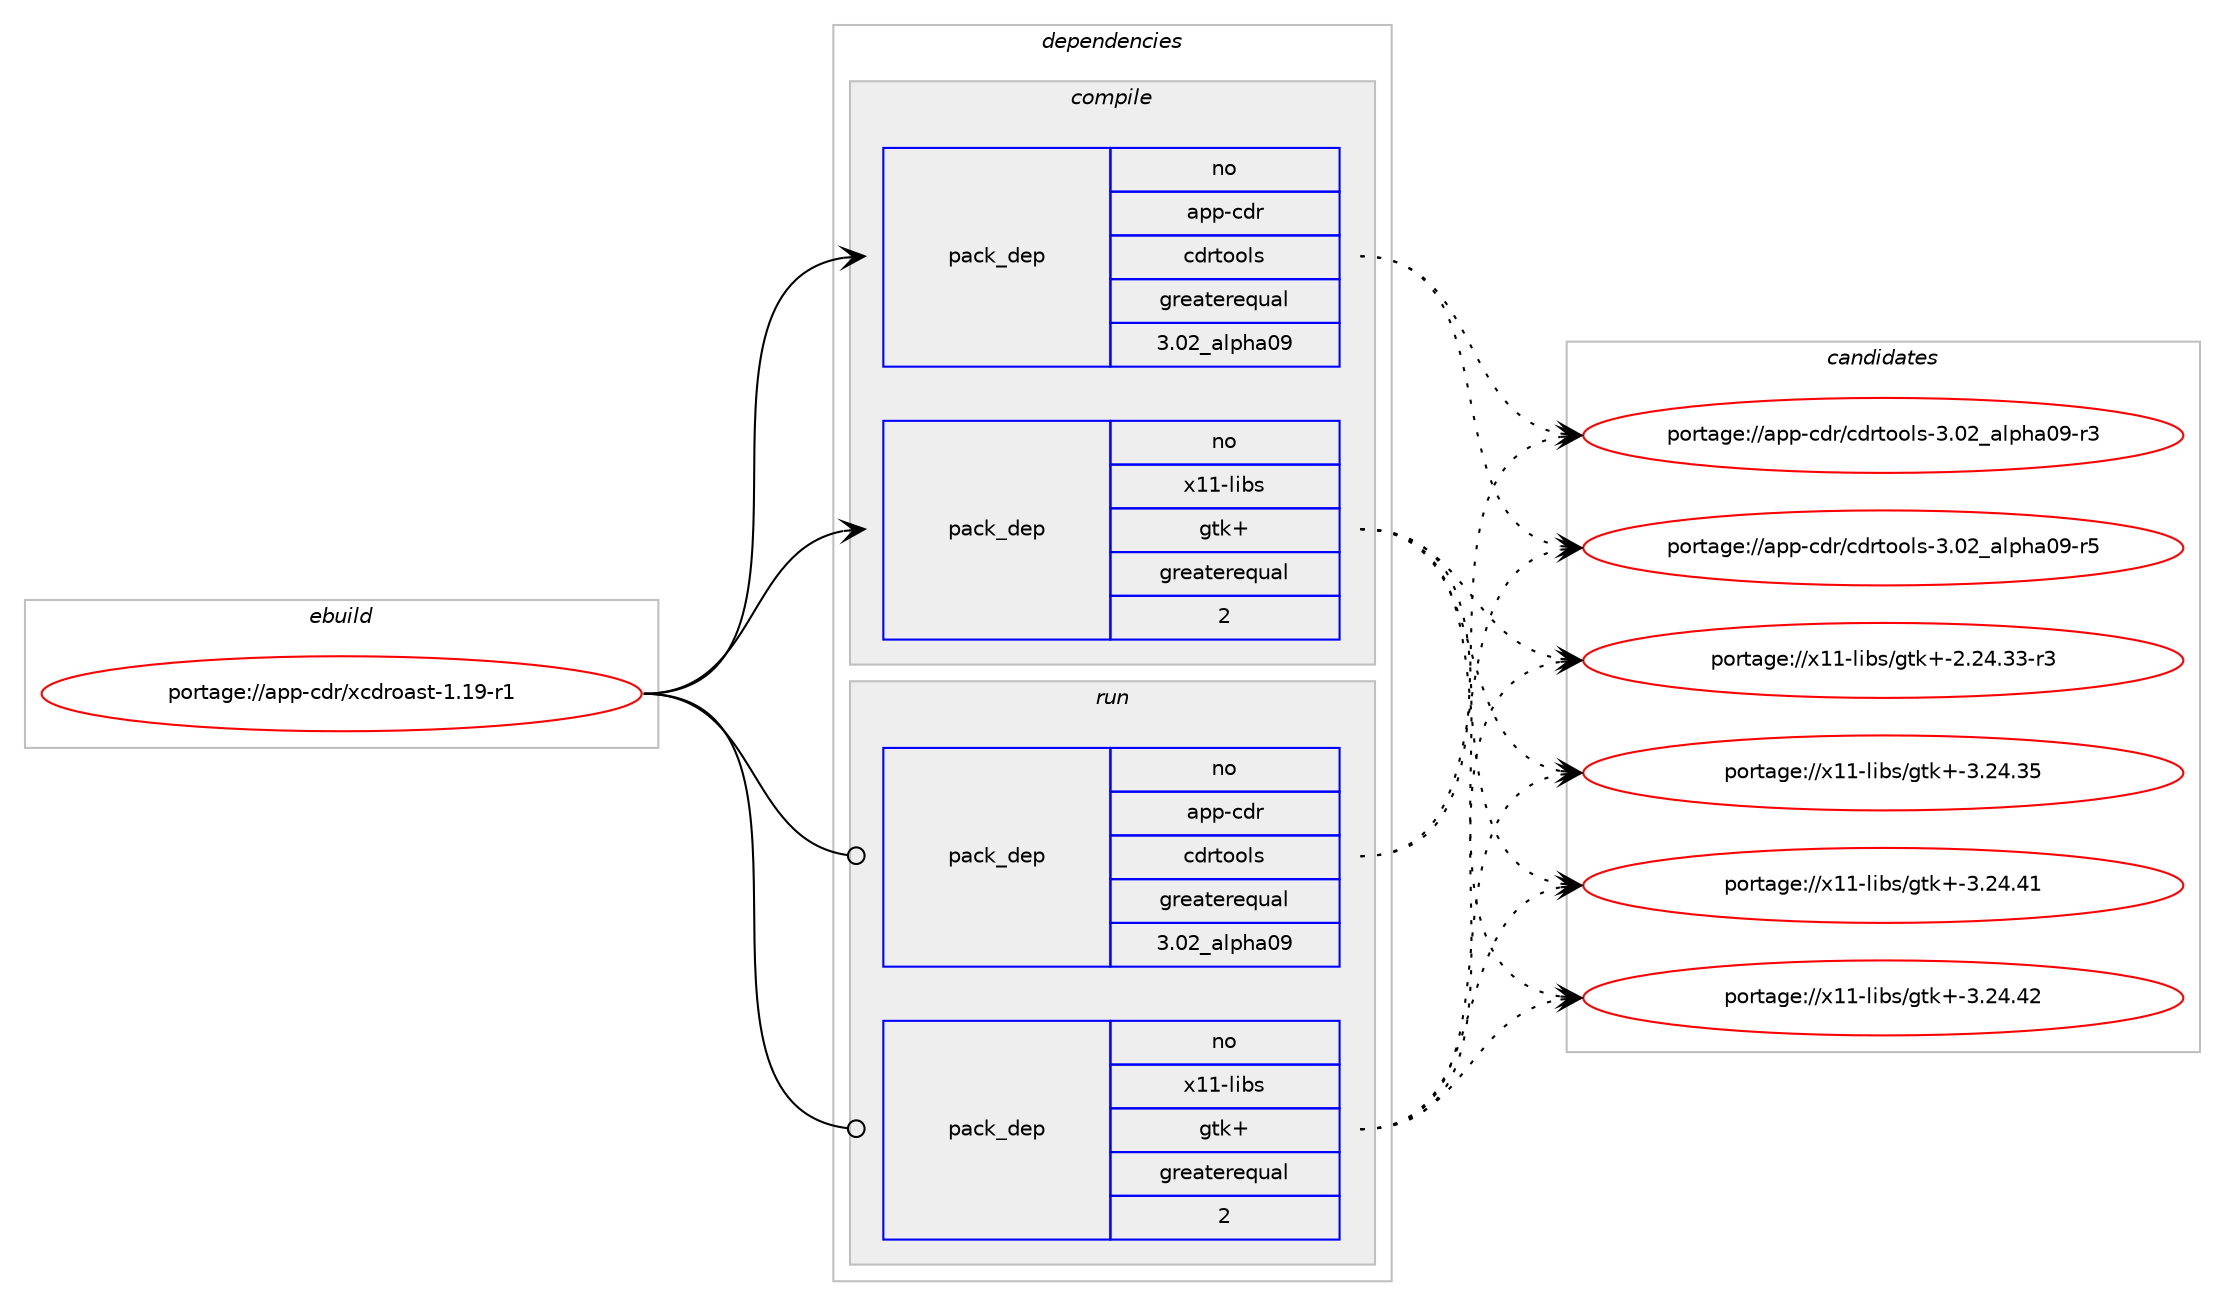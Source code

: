 digraph prolog {

# *************
# Graph options
# *************

newrank=true;
concentrate=true;
compound=true;
graph [rankdir=LR,fontname=Helvetica,fontsize=10,ranksep=1.5];#, ranksep=2.5, nodesep=0.2];
edge  [arrowhead=vee];
node  [fontname=Helvetica,fontsize=10];

# **********
# The ebuild
# **********

subgraph cluster_leftcol {
color=gray;
rank=same;
label=<<i>ebuild</i>>;
id [label="portage://app-cdr/xcdroast-1.19-r1", color=red, width=4, href="../app-cdr/xcdroast-1.19-r1.svg"];
}

# ****************
# The dependencies
# ****************

subgraph cluster_midcol {
color=gray;
label=<<i>dependencies</i>>;
subgraph cluster_compile {
fillcolor="#eeeeee";
style=filled;
label=<<i>compile</i>>;
subgraph pack1507 {
dependency4375 [label=<<TABLE BORDER="0" CELLBORDER="1" CELLSPACING="0" CELLPADDING="4" WIDTH="220"><TR><TD ROWSPAN="6" CELLPADDING="30">pack_dep</TD></TR><TR><TD WIDTH="110">no</TD></TR><TR><TD>app-cdr</TD></TR><TR><TD>cdrtools</TD></TR><TR><TD>greaterequal</TD></TR><TR><TD>3.02_alpha09</TD></TR></TABLE>>, shape=none, color=blue];
}
id:e -> dependency4375:w [weight=20,style="solid",arrowhead="vee"];
# *** BEGIN UNKNOWN DEPENDENCY TYPE (TODO) ***
# id -> package_dependency(portage://app-cdr/xcdroast-1.19-r1,install,no,media-libs,alsa-lib,none,[,,],[],[])
# *** END UNKNOWN DEPENDENCY TYPE (TODO) ***

subgraph pack1508 {
dependency4376 [label=<<TABLE BORDER="0" CELLBORDER="1" CELLSPACING="0" CELLPADDING="4" WIDTH="220"><TR><TD ROWSPAN="6" CELLPADDING="30">pack_dep</TD></TR><TR><TD WIDTH="110">no</TD></TR><TR><TD>x11-libs</TD></TR><TR><TD>gtk+</TD></TR><TR><TD>greaterequal</TD></TR><TR><TD>2</TD></TR></TABLE>>, shape=none, color=blue];
}
id:e -> dependency4376:w [weight=20,style="solid",arrowhead="vee"];
}
subgraph cluster_compileandrun {
fillcolor="#eeeeee";
style=filled;
label=<<i>compile and run</i>>;
}
subgraph cluster_run {
fillcolor="#eeeeee";
style=filled;
label=<<i>run</i>>;
subgraph pack1509 {
dependency4377 [label=<<TABLE BORDER="0" CELLBORDER="1" CELLSPACING="0" CELLPADDING="4" WIDTH="220"><TR><TD ROWSPAN="6" CELLPADDING="30">pack_dep</TD></TR><TR><TD WIDTH="110">no</TD></TR><TR><TD>app-cdr</TD></TR><TR><TD>cdrtools</TD></TR><TR><TD>greaterequal</TD></TR><TR><TD>3.02_alpha09</TD></TR></TABLE>>, shape=none, color=blue];
}
id:e -> dependency4377:w [weight=20,style="solid",arrowhead="odot"];
# *** BEGIN UNKNOWN DEPENDENCY TYPE (TODO) ***
# id -> package_dependency(portage://app-cdr/xcdroast-1.19-r1,run,no,media-libs,alsa-lib,none,[,,],[],[])
# *** END UNKNOWN DEPENDENCY TYPE (TODO) ***

subgraph pack1510 {
dependency4378 [label=<<TABLE BORDER="0" CELLBORDER="1" CELLSPACING="0" CELLPADDING="4" WIDTH="220"><TR><TD ROWSPAN="6" CELLPADDING="30">pack_dep</TD></TR><TR><TD WIDTH="110">no</TD></TR><TR><TD>x11-libs</TD></TR><TR><TD>gtk+</TD></TR><TR><TD>greaterequal</TD></TR><TR><TD>2</TD></TR></TABLE>>, shape=none, color=blue];
}
id:e -> dependency4378:w [weight=20,style="solid",arrowhead="odot"];
}
}

# **************
# The candidates
# **************

subgraph cluster_choices {
rank=same;
color=gray;
label=<<i>candidates</i>>;

subgraph choice1507 {
color=black;
nodesep=1;
choice9711211245991001144799100114116111111108115455146485095971081121049748574511451 [label="portage://app-cdr/cdrtools-3.02_alpha09-r3", color=red, width=4,href="../app-cdr/cdrtools-3.02_alpha09-r3.svg"];
choice9711211245991001144799100114116111111108115455146485095971081121049748574511453 [label="portage://app-cdr/cdrtools-3.02_alpha09-r5", color=red, width=4,href="../app-cdr/cdrtools-3.02_alpha09-r5.svg"];
dependency4375:e -> choice9711211245991001144799100114116111111108115455146485095971081121049748574511451:w [style=dotted,weight="100"];
dependency4375:e -> choice9711211245991001144799100114116111111108115455146485095971081121049748574511453:w [style=dotted,weight="100"];
}
subgraph choice1508 {
color=black;
nodesep=1;
choice12049494510810598115471031161074345504650524651514511451 [label="portage://x11-libs/gtk+-2.24.33-r3", color=red, width=4,href="../x11-libs/gtk+-2.24.33-r3.svg"];
choice1204949451081059811547103116107434551465052465153 [label="portage://x11-libs/gtk+-3.24.35", color=red, width=4,href="../x11-libs/gtk+-3.24.35.svg"];
choice1204949451081059811547103116107434551465052465249 [label="portage://x11-libs/gtk+-3.24.41", color=red, width=4,href="../x11-libs/gtk+-3.24.41.svg"];
choice1204949451081059811547103116107434551465052465250 [label="portage://x11-libs/gtk+-3.24.42", color=red, width=4,href="../x11-libs/gtk+-3.24.42.svg"];
dependency4376:e -> choice12049494510810598115471031161074345504650524651514511451:w [style=dotted,weight="100"];
dependency4376:e -> choice1204949451081059811547103116107434551465052465153:w [style=dotted,weight="100"];
dependency4376:e -> choice1204949451081059811547103116107434551465052465249:w [style=dotted,weight="100"];
dependency4376:e -> choice1204949451081059811547103116107434551465052465250:w [style=dotted,weight="100"];
}
subgraph choice1509 {
color=black;
nodesep=1;
choice9711211245991001144799100114116111111108115455146485095971081121049748574511451 [label="portage://app-cdr/cdrtools-3.02_alpha09-r3", color=red, width=4,href="../app-cdr/cdrtools-3.02_alpha09-r3.svg"];
choice9711211245991001144799100114116111111108115455146485095971081121049748574511453 [label="portage://app-cdr/cdrtools-3.02_alpha09-r5", color=red, width=4,href="../app-cdr/cdrtools-3.02_alpha09-r5.svg"];
dependency4377:e -> choice9711211245991001144799100114116111111108115455146485095971081121049748574511451:w [style=dotted,weight="100"];
dependency4377:e -> choice9711211245991001144799100114116111111108115455146485095971081121049748574511453:w [style=dotted,weight="100"];
}
subgraph choice1510 {
color=black;
nodesep=1;
choice12049494510810598115471031161074345504650524651514511451 [label="portage://x11-libs/gtk+-2.24.33-r3", color=red, width=4,href="../x11-libs/gtk+-2.24.33-r3.svg"];
choice1204949451081059811547103116107434551465052465153 [label="portage://x11-libs/gtk+-3.24.35", color=red, width=4,href="../x11-libs/gtk+-3.24.35.svg"];
choice1204949451081059811547103116107434551465052465249 [label="portage://x11-libs/gtk+-3.24.41", color=red, width=4,href="../x11-libs/gtk+-3.24.41.svg"];
choice1204949451081059811547103116107434551465052465250 [label="portage://x11-libs/gtk+-3.24.42", color=red, width=4,href="../x11-libs/gtk+-3.24.42.svg"];
dependency4378:e -> choice12049494510810598115471031161074345504650524651514511451:w [style=dotted,weight="100"];
dependency4378:e -> choice1204949451081059811547103116107434551465052465153:w [style=dotted,weight="100"];
dependency4378:e -> choice1204949451081059811547103116107434551465052465249:w [style=dotted,weight="100"];
dependency4378:e -> choice1204949451081059811547103116107434551465052465250:w [style=dotted,weight="100"];
}
}

}
